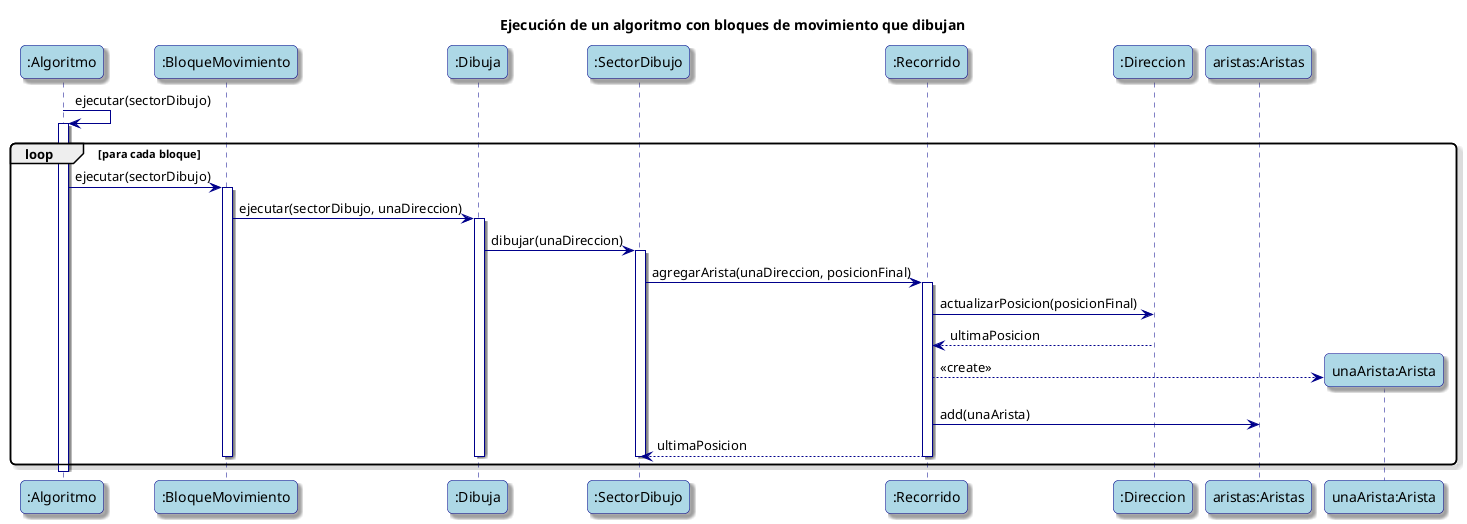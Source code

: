 @startuml
skinparam classAttributeIconSize 0
skinparam backgroundColor White
skinparam RoundCorner 10
skinparam Shadowing true
skinparam ArrowColor DarkBlue
skinparam SequenceLifeLineBorderColor DarkBlue
skinparam SequenceLoopBackgroundColor DarkBlue

skinparam actor {
    BackgroundColor LightBlue
    BorderColor DarkBlue
}

skinparam participant {
    Bound DarkBlue
    BackgroundColor LightBlue
    BorderColor DarkBlue
}

title Ejecución de un algoritmo con bloques de movimiento que dibujan

participant ":Algoritmo" as Algoritmo
participant ":BloqueMovimiento" as Bloque
participant ":Dibuja" as Estado
participant ":SectorDibujo" as SectorDibujo
participant ":Recorrido" as Recorrido
participant ":Direccion" as unaDireccion
participant "aristas:Aristas" as Aristas

Algoritmo -> Algoritmo : ejecutar(sectorDibujo)
activate Algoritmo
loop para cada bloque
    Algoritmo -> Bloque : ejecutar(sectorDibujo)
    activate Bloque
    Bloque -> Estado : ejecutar(sectorDibujo, unaDireccion)
    activate Estado
    Estado -> SectorDibujo : dibujar(unaDireccion)
    activate SectorDibujo
    SectorDibujo -> Recorrido : agregarArista(unaDireccion, posicionFinal)
    activate Recorrido
    Recorrido -> unaDireccion : actualizarPosicion(posicionFinal)
    unaDireccion --> Recorrido : ultimaPosicion
    create "unaArista:Arista" as unaArista
    Recorrido --> unaArista : << create >>
    Recorrido -> Aristas: add(unaArista)
    Recorrido --> SectorDibujo : ultimaPosicion
    deactivate Recorrido
    deactivate SectorDibujo
    deactivate Estado
    deactivate Bloque
end
deactivate Algoritmo
@enduml

----  --  ----  --  ----  --  ----  --  ----  --  ----  --  ----  --  ----  --  ----
@startuml
skinparam classAttributeIconSize 0
skinparam backgroundColor White
skinparam RoundCorner 10
skinparam Shadowing true
skinparam ArrowColor DarkBlue
skinparam SequenceLifeLineBorderColor DarkBlue
skinparam SequenceLoopBackgroundColor DarkBlue

skinparam actor {
    BackgroundColor LightBlue
    BorderColor DarkBlue
}

skinparam participant {
    Bound DarkBlue
    BackgroundColor LightBlue
    BorderColor DarkBlue
}

title Ejecución de un algoritmo con bloques de movimiento que no dibujan

participant ":Algoritmo" as Algoritmo
participant ":BloqueMovimiento" as Bloque
participant ":NoDibuja" as Estado
participant ":SectorDibujo" as SectorDibujo
participant ":Direccion" as unaDireccion

Algoritmo -> Algoritmo : ejecutar(sectorDibujo)
activate Algoritmo
loop para cada bloque
    Algoritmo -> Bloque : ejecutar(sectorDibujo)
    activate Bloque
    Bloque -> Estado : ejecutar(sectorDibujo, unaDireccion)
    activate Estado
    Estado -> SectorDibujo : noDibujar(unaDireccion)
    activate SectorDibujo
    SectorDibujo -> unaDireccion : actualizarPosicion(posicionFinal)
    activate unaDireccion
    unaDireccion --> SectorDibujo : posicionUltima
    deactivate unaDireccion
    deactivate SectorDibujo
    deactivate Estado
    deactivate Bloque
end
deactivate Algoritmo
@enduml

----  --  ----  --  ----  --  ----  --  ----  --  ----  --  ----  --  ----  --  ----

@startuml
skinparam classAttributeIconSize 0
skinparam backgroundColor White
skinparam RoundCorner 10
skinparam Shadowing true
skinparam ArrowColor DarkBlue
skinparam SequenceLifeLineBorderColor DarkBlue
skinparam SequenceLoopBackgroundColor DarkBlue

skinparam actor {
    BackgroundColor LightBlue
    BorderColor DarkBlue
}

skinparam participant {
    Bound DarkBlue
    BackgroundColor LightBlue
    BorderColor DarkBlue
}

title Ejecución de un algoritmo con un solo bloque de repetición doble que tiene bloques de movimiento

participant ":Algoritmo" as Algoritmo
participant ":BloqueRepeticionDoble" as BloqueRepetirDoble
participant ":DecoratorBloquePersonalizadoBase" as DecoratorBloquePersonalizadoBase
participant ":BloquePersonalizado" as BloquePersonalizado
participant ":BloqueMovimiento" as BloqueMovimiento
participant "Estado" as Estado

Algoritmo -> Algoritmo : ejecutar(unSectorDibujo)
activate Algoritmo
Algoritmo -> BloqueRepetirDoble : ejecutar(unSectorDibujo)
activate BloqueRepetirDoble
loop x2
    BloqueRepetirDoble -> DecoratorBloquePersonalizadoBase : ejecutar(sectorDibujo)
    activate DecoratorBloquePersonalizadoBase
    DecoratorBloquePersonalizadoBase ->  BloquePersonalizado : ejecutar(sectorDibujo)
    loop para cada bloque dentro de BloquePersonalizado
        activate BloquePersonalizado
        BloquePersonalizado -> BloqueMovimiento : ejecutar(sectorDibujo)
        activate BloqueMovimiento
        BloqueMovimiento -> Estado : ejecutar(sectorDibujo,unaDireccion)
        deactivate BloqueMovimiento
        deactivate BloquePersonalizado
    end loop
    deactivate DecoratorBloquePersonalizadoBase
end loop
deactivate BloqueRepetirDoble
deactivate Algoritmo
@enduml

----  --  ----  --  ----  --  ----  --  ----  --  ----  --  ----  --  ----  --  ----

@startuml
skinparam classAttributeIconSize 0
skinparam backgroundColor White
skinparam RoundCorner 10
skinparam Shadowing true
skinparam ArrowColor DarkBlue
skinparam SequenceLifeLineBorderColor DarkBlue
skinparam SequenceLoopBackgroundColor DarkBlue

skinparam actor {
    BackgroundColor LightBlue
    BorderColor DarkBlue
}

skinparam participant {
    Bound DarkBlue
    BackgroundColor LightBlue
    BorderColor DarkBlue
}

title Ejecución de un algoritmo con un bloque invertir que tiene bloques de movimiento

participant ":Algoritmo" as Algoritmo
participant ":BloqueInvertir" as BloqueInvertir
participant ":DecoratorBloquePersonalizadoBase" as DecoratorBloquePersonalizadoBase
participant ":BloquePersonalizado" as BloquePersonalizado
participant ":BloqueMovimiento" as BloqueMovimiento
participant ":Direccion" as Direccion
participant "Estado" as Estado

Algoritmo -> Algoritmo : ejecutar(unSectorDibujo)
activate Algoritmo
Algoritmo -> BloqueInvertir : ejecutar(unSectorDibujo)
activate BloqueInvertir
BloqueInvertir -> DecoratorBloquePersonalizadoBase : ejecutarInvertido(unSectorDibujo)
activate DecoratorBloquePersonalizadoBase
DecoratorBloquePersonalizadoBase ->  BloquePersonalizado : ejecutarInvertido(unSectorDibujo)
loop para cada bloque dentro de BloquePersonalizado
    activate BloquePersonalizado
    BloquePersonalizado -> BloqueMovimiento : ejecutarInvertido(unSectorDibujo)
    activate BloqueMovimiento
    BloqueMovimiento -> BloqueMovimiento : invertirMovimiento()
    activate BloqueMovimiento
    BloqueMovimiento -> Direccion : invertir()
    deactivate BloqueMovimiento
    Direccion --> BloqueMovimiento : direccionInvertida
    BloqueMovimiento -> Estado : ejecutar(sectorDibujo, direccionInvertida)
end loop
deactivate BloqueMovimiento
deactivate BloquePersonalizado
deactivate DecoratorBloquePersonalizadoBase
deactivate BloqueInvertir
deactivate Algoritmo
@enduml

----  --  ----  --  ----  --  ----  --  ----  --  ----  --  ----  --  ----  --  ----

@startuml
skinparam classAttributeIconSize 0
skinparam backgroundColor White
skinparam RoundCorner 10
skinparam Shadowing true
skinparam ArrowColor DarkBlue
skinparam SequenceLifeLineBorderColor DarkBlue
skinparam SequenceLoopBackgroundColor DarkBlue

skinparam actor {
    BackgroundColor LightBlue
    BorderColor DarkBlue
}

skinparam participant {
    Bound DarkBlue
    BackgroundColor LightBlue
    BorderColor DarkBlue
}

title Ejecución de un algoritmo con un bloque invertir que tiene un bloque de movimiento con direccion norte

participant ":Algoritmo" as Algoritmo
participant ":BloqueInvertir" as BloqueInvertir
participant ":DecoratorBloquePersonalizadoBase" as DecoratorBloquePersonalizadoBase
participant ":BloquePersonalizado" as BloquePersonalizado
participant ":BloqueMovimiento" as BloqueMovimiento
participant ":Norte" as Norte

Algoritmo -> Algoritmo : ejecutar(unSectorDibujo)
activate Algoritmo
Algoritmo -> BloqueInvertir : ejecutar(unSectorDibujo)
activate BloqueInvertir
BloqueInvertir -> DecoratorBloquePersonalizadoBase : ejecutarInvertido(unSectorDibujo)
activate DecoratorBloquePersonalizadoBase
DecoratorBloquePersonalizadoBase ->  BloquePersonalizado : ejecutarInvertido(unSectorDibujo)
activate BloquePersonalizado
loop para cada bloque dentro de BloquePersonalizado
    BloquePersonalizado -> BloqueMovimiento : ejecutarInvertido(unSectorDibujo)
    activate BloqueMovimiento
    BloqueMovimiento -> BloqueMovimiento : invertirMovimiento()
    activate BloqueMovimiento
    BloqueMovimiento -> Norte : invertir()
    deactivate BloqueMovimiento
    activate Norte
    create "unSur:Sur" as Sur
    Norte -> Sur : <<create>>
    Norte --> BloqueMovimiento : unSur
    BloqueMovimiento -> Estado : .                                       ejecutar (sectorDibujo,unSur)
    deactivate Norte
    deactivate BloqueMovimiento
end loop
deactivate BloquePersonalizado
deactivate DecoratorBloquePersonalizadoBase
deactivate BloqueInvertir
deactivate Algoritmo
@enduml